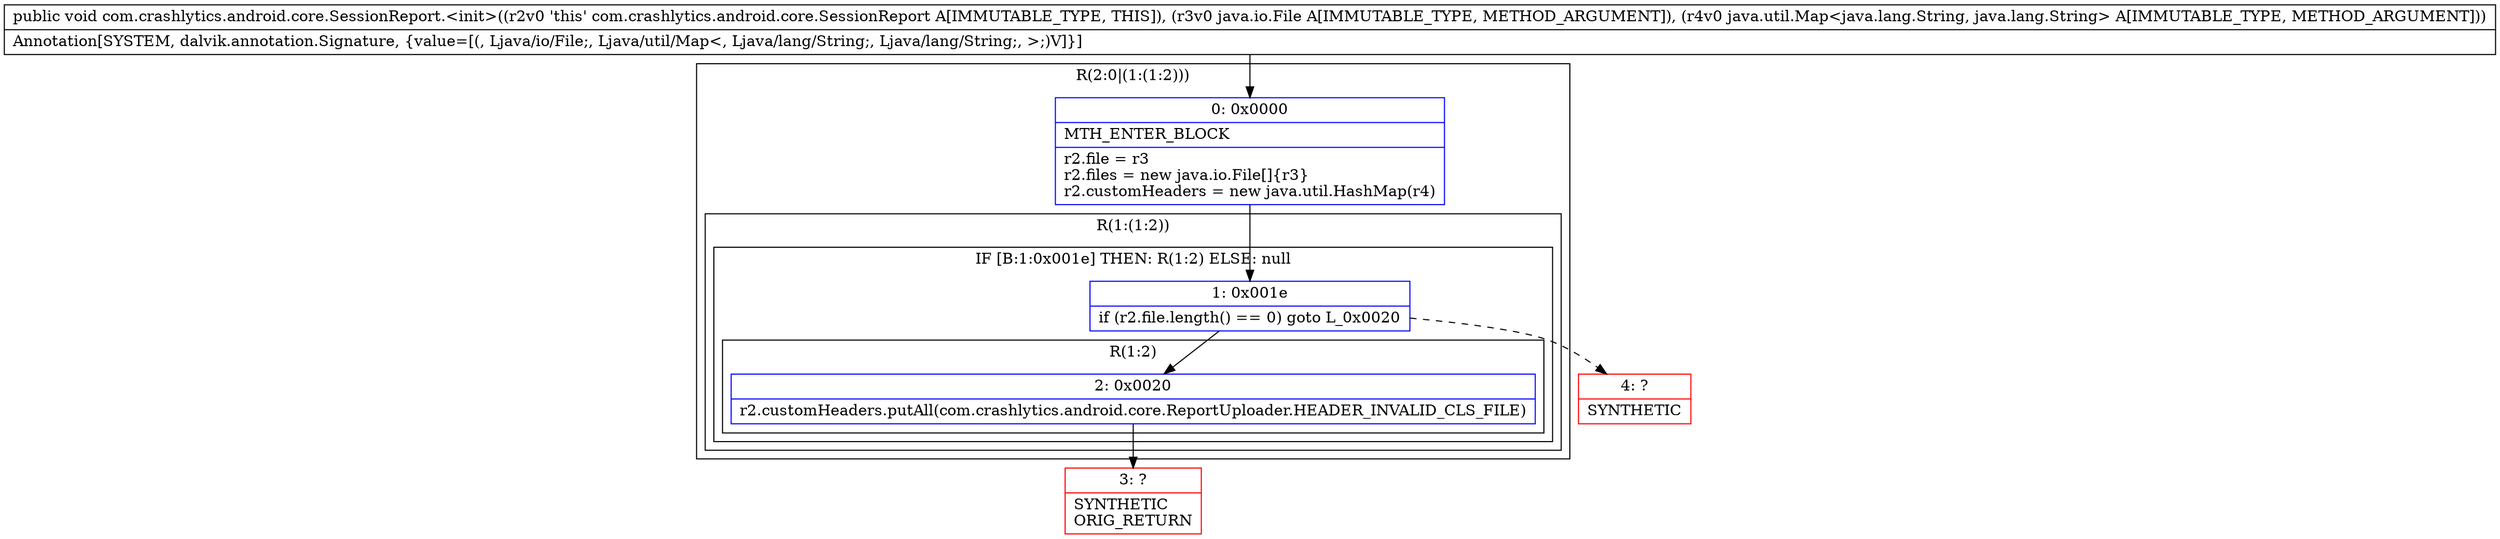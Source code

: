 digraph "CFG forcom.crashlytics.android.core.SessionReport.\<init\>(Ljava\/io\/File;Ljava\/util\/Map;)V" {
subgraph cluster_Region_580519527 {
label = "R(2:0|(1:(1:2)))";
node [shape=record,color=blue];
Node_0 [shape=record,label="{0\:\ 0x0000|MTH_ENTER_BLOCK\l|r2.file = r3\lr2.files = new java.io.File[]\{r3\}\lr2.customHeaders = new java.util.HashMap(r4)\l}"];
subgraph cluster_Region_377632492 {
label = "R(1:(1:2))";
node [shape=record,color=blue];
subgraph cluster_IfRegion_1983970450 {
label = "IF [B:1:0x001e] THEN: R(1:2) ELSE: null";
node [shape=record,color=blue];
Node_1 [shape=record,label="{1\:\ 0x001e|if (r2.file.length() == 0) goto L_0x0020\l}"];
subgraph cluster_Region_878592494 {
label = "R(1:2)";
node [shape=record,color=blue];
Node_2 [shape=record,label="{2\:\ 0x0020|r2.customHeaders.putAll(com.crashlytics.android.core.ReportUploader.HEADER_INVALID_CLS_FILE)\l}"];
}
}
}
}
Node_3 [shape=record,color=red,label="{3\:\ ?|SYNTHETIC\lORIG_RETURN\l}"];
Node_4 [shape=record,color=red,label="{4\:\ ?|SYNTHETIC\l}"];
MethodNode[shape=record,label="{public void com.crashlytics.android.core.SessionReport.\<init\>((r2v0 'this' com.crashlytics.android.core.SessionReport A[IMMUTABLE_TYPE, THIS]), (r3v0 java.io.File A[IMMUTABLE_TYPE, METHOD_ARGUMENT]), (r4v0 java.util.Map\<java.lang.String, java.lang.String\> A[IMMUTABLE_TYPE, METHOD_ARGUMENT]))  | Annotation[SYSTEM, dalvik.annotation.Signature, \{value=[(, Ljava\/io\/File;, Ljava\/util\/Map\<, Ljava\/lang\/String;, Ljava\/lang\/String;, \>;)V]\}]\l}"];
MethodNode -> Node_0;
Node_0 -> Node_1;
Node_1 -> Node_2;
Node_1 -> Node_4[style=dashed];
Node_2 -> Node_3;
}

